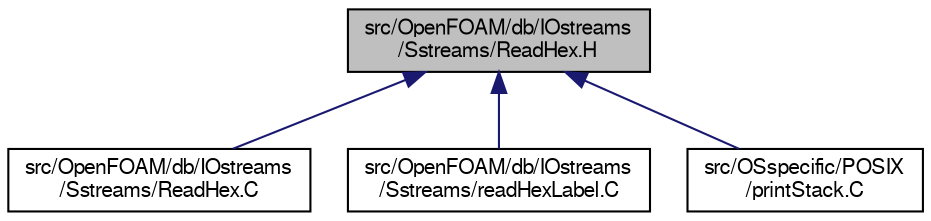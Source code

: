 digraph "src/OpenFOAM/db/IOstreams/Sstreams/ReadHex.H"
{
  bgcolor="transparent";
  edge [fontname="FreeSans",fontsize="10",labelfontname="FreeSans",labelfontsize="10"];
  node [fontname="FreeSans",fontsize="10",shape=record];
  Node1 [label="src/OpenFOAM/db/IOstreams\l/Sstreams/ReadHex.H",height=0.2,width=0.4,color="black", fillcolor="grey75", style="filled" fontcolor="black"];
  Node1 -> Node2 [dir="back",color="midnightblue",fontsize="10",style="solid",fontname="FreeSans"];
  Node2 [label="src/OpenFOAM/db/IOstreams\l/Sstreams/ReadHex.C",height=0.2,width=0.4,color="black",URL="$a07355.html",tooltip="Read a non-delimited hex label. "];
  Node1 -> Node3 [dir="back",color="midnightblue",fontsize="10",style="solid",fontname="FreeSans"];
  Node3 [label="src/OpenFOAM/db/IOstreams\l/Sstreams/readHexLabel.C",height=0.2,width=0.4,color="black",URL="$a07357.html",tooltip="Read a non-delimited hex label. "];
  Node1 -> Node4 [dir="back",color="midnightblue",fontsize="10",style="solid",fontname="FreeSans"];
  Node4 [label="src/OSspecific/POSIX\l/printStack.C",height=0.2,width=0.4,color="black",URL="$a08611.html"];
}
